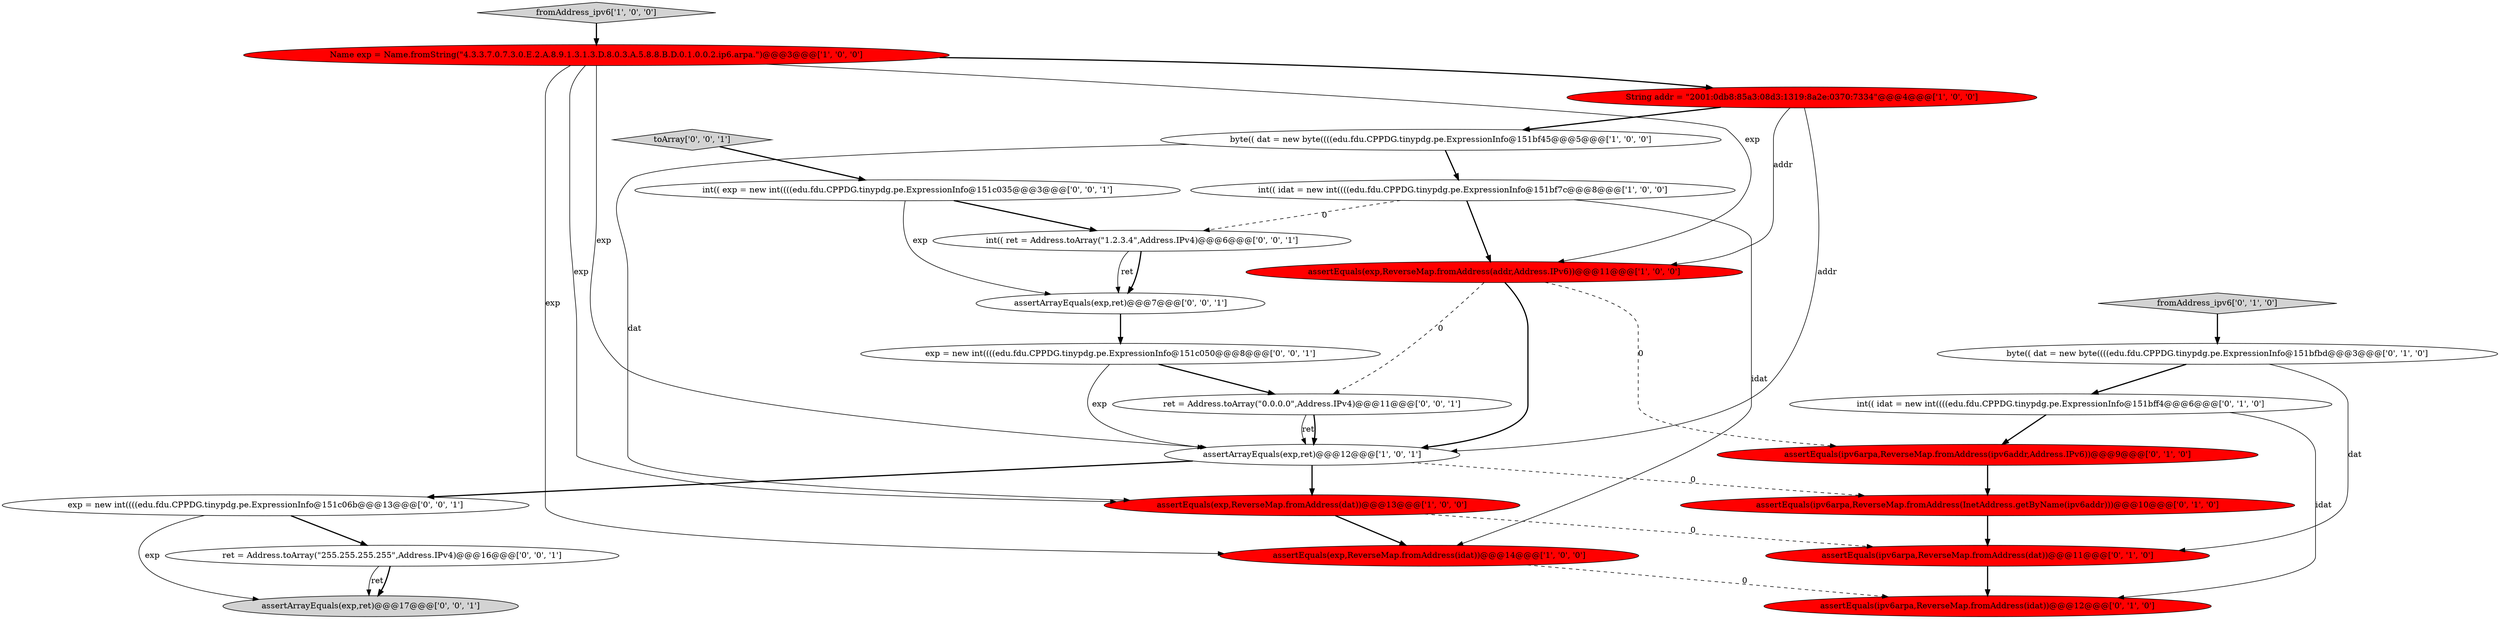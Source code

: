digraph {
3 [style = filled, label = "assertEquals(exp,ReverseMap.fromAddress(addr,Address.IPv6))@@@11@@@['1', '0', '0']", fillcolor = red, shape = ellipse image = "AAA1AAABBB1BBB"];
14 [style = filled, label = "assertEquals(ipv6arpa,ReverseMap.fromAddress(idat))@@@12@@@['0', '1', '0']", fillcolor = red, shape = ellipse image = "AAA1AAABBB2BBB"];
2 [style = filled, label = "String addr = \"2001:0db8:85a3:08d3:1319:8a2e:0370:7334\"@@@4@@@['1', '0', '0']", fillcolor = red, shape = ellipse image = "AAA1AAABBB1BBB"];
20 [style = filled, label = "assertArrayEquals(exp,ret)@@@17@@@['0', '0', '1']", fillcolor = lightgray, shape = ellipse image = "AAA0AAABBB3BBB"];
0 [style = filled, label = "Name exp = Name.fromString(\"4.3.3.7.0.7.3.0.E.2.A.8.9.1.3.1.3.D.8.0.3.A.5.8.8.B.D.0.1.0.0.2.ip6.arpa.\")@@@3@@@['1', '0', '0']", fillcolor = red, shape = ellipse image = "AAA1AAABBB1BBB"];
21 [style = filled, label = "exp = new int((((edu.fdu.CPPDG.tinypdg.pe.ExpressionInfo@151c050@@@8@@@['0', '0', '1']", fillcolor = white, shape = ellipse image = "AAA0AAABBB3BBB"];
16 [style = filled, label = "exp = new int((((edu.fdu.CPPDG.tinypdg.pe.ExpressionInfo@151c06b@@@13@@@['0', '0', '1']", fillcolor = white, shape = ellipse image = "AAA0AAABBB3BBB"];
9 [style = filled, label = "assertEquals(ipv6arpa,ReverseMap.fromAddress(ipv6addr,Address.IPv6))@@@9@@@['0', '1', '0']", fillcolor = red, shape = ellipse image = "AAA1AAABBB2BBB"];
5 [style = filled, label = "assertEquals(exp,ReverseMap.fromAddress(idat))@@@14@@@['1', '0', '0']", fillcolor = red, shape = ellipse image = "AAA1AAABBB1BBB"];
1 [style = filled, label = "fromAddress_ipv6['1', '0', '0']", fillcolor = lightgray, shape = diamond image = "AAA0AAABBB1BBB"];
6 [style = filled, label = "assertEquals(exp,ReverseMap.fromAddress(dat))@@@13@@@['1', '0', '0']", fillcolor = red, shape = ellipse image = "AAA1AAABBB1BBB"];
19 [style = filled, label = "int(( exp = new int((((edu.fdu.CPPDG.tinypdg.pe.ExpressionInfo@151c035@@@3@@@['0', '0', '1']", fillcolor = white, shape = ellipse image = "AAA0AAABBB3BBB"];
24 [style = filled, label = "ret = Address.toArray(\"0.0.0.0\",Address.IPv4)@@@11@@@['0', '0', '1']", fillcolor = white, shape = ellipse image = "AAA0AAABBB3BBB"];
11 [style = filled, label = "int(( idat = new int((((edu.fdu.CPPDG.tinypdg.pe.ExpressionInfo@151bff4@@@6@@@['0', '1', '0']", fillcolor = white, shape = ellipse image = "AAA0AAABBB2BBB"];
18 [style = filled, label = "ret = Address.toArray(\"255.255.255.255\",Address.IPv4)@@@16@@@['0', '0', '1']", fillcolor = white, shape = ellipse image = "AAA0AAABBB3BBB"];
15 [style = filled, label = "assertEquals(ipv6arpa,ReverseMap.fromAddress(dat))@@@11@@@['0', '1', '0']", fillcolor = red, shape = ellipse image = "AAA1AAABBB2BBB"];
23 [style = filled, label = "int(( ret = Address.toArray(\"1.2.3.4\",Address.IPv4)@@@6@@@['0', '0', '1']", fillcolor = white, shape = ellipse image = "AAA0AAABBB3BBB"];
13 [style = filled, label = "byte(( dat = new byte((((edu.fdu.CPPDG.tinypdg.pe.ExpressionInfo@151bfbd@@@3@@@['0', '1', '0']", fillcolor = white, shape = ellipse image = "AAA0AAABBB2BBB"];
4 [style = filled, label = "byte(( dat = new byte((((edu.fdu.CPPDG.tinypdg.pe.ExpressionInfo@151bf45@@@5@@@['1', '0', '0']", fillcolor = white, shape = ellipse image = "AAA0AAABBB1BBB"];
17 [style = filled, label = "toArray['0', '0', '1']", fillcolor = lightgray, shape = diamond image = "AAA0AAABBB3BBB"];
22 [style = filled, label = "assertArrayEquals(exp,ret)@@@7@@@['0', '0', '1']", fillcolor = white, shape = ellipse image = "AAA0AAABBB3BBB"];
8 [style = filled, label = "int(( idat = new int((((edu.fdu.CPPDG.tinypdg.pe.ExpressionInfo@151bf7c@@@8@@@['1', '0', '0']", fillcolor = white, shape = ellipse image = "AAA0AAABBB1BBB"];
7 [style = filled, label = "assertArrayEquals(exp,ret)@@@12@@@['1', '0', '1']", fillcolor = white, shape = ellipse image = "AAA0AAABBB1BBB"];
10 [style = filled, label = "assertEquals(ipv6arpa,ReverseMap.fromAddress(InetAddress.getByName(ipv6addr)))@@@10@@@['0', '1', '0']", fillcolor = red, shape = ellipse image = "AAA1AAABBB2BBB"];
12 [style = filled, label = "fromAddress_ipv6['0', '1', '0']", fillcolor = lightgray, shape = diamond image = "AAA0AAABBB2BBB"];
18->20 [style = solid, label="ret"];
0->7 [style = solid, label="exp"];
16->18 [style = bold, label=""];
5->14 [style = dashed, label="0"];
10->15 [style = bold, label=""];
15->14 [style = bold, label=""];
13->15 [style = solid, label="dat"];
0->2 [style = bold, label=""];
8->3 [style = bold, label=""];
3->24 [style = dashed, label="0"];
16->20 [style = solid, label="exp"];
22->21 [style = bold, label=""];
0->6 [style = solid, label="exp"];
19->22 [style = solid, label="exp"];
21->24 [style = bold, label=""];
4->6 [style = solid, label="dat"];
1->0 [style = bold, label=""];
9->10 [style = bold, label=""];
11->9 [style = bold, label=""];
2->4 [style = bold, label=""];
13->11 [style = bold, label=""];
17->19 [style = bold, label=""];
23->22 [style = solid, label="ret"];
2->7 [style = solid, label="addr"];
8->5 [style = solid, label="idat"];
0->5 [style = solid, label="exp"];
12->13 [style = bold, label=""];
6->5 [style = bold, label=""];
18->20 [style = bold, label=""];
24->7 [style = solid, label="ret"];
23->22 [style = bold, label=""];
3->7 [style = bold, label=""];
3->9 [style = dashed, label="0"];
6->15 [style = dashed, label="0"];
19->23 [style = bold, label=""];
11->14 [style = solid, label="idat"];
7->16 [style = bold, label=""];
7->6 [style = bold, label=""];
0->3 [style = solid, label="exp"];
2->3 [style = solid, label="addr"];
4->8 [style = bold, label=""];
7->10 [style = dashed, label="0"];
24->7 [style = bold, label=""];
8->23 [style = dashed, label="0"];
21->7 [style = solid, label="exp"];
}
